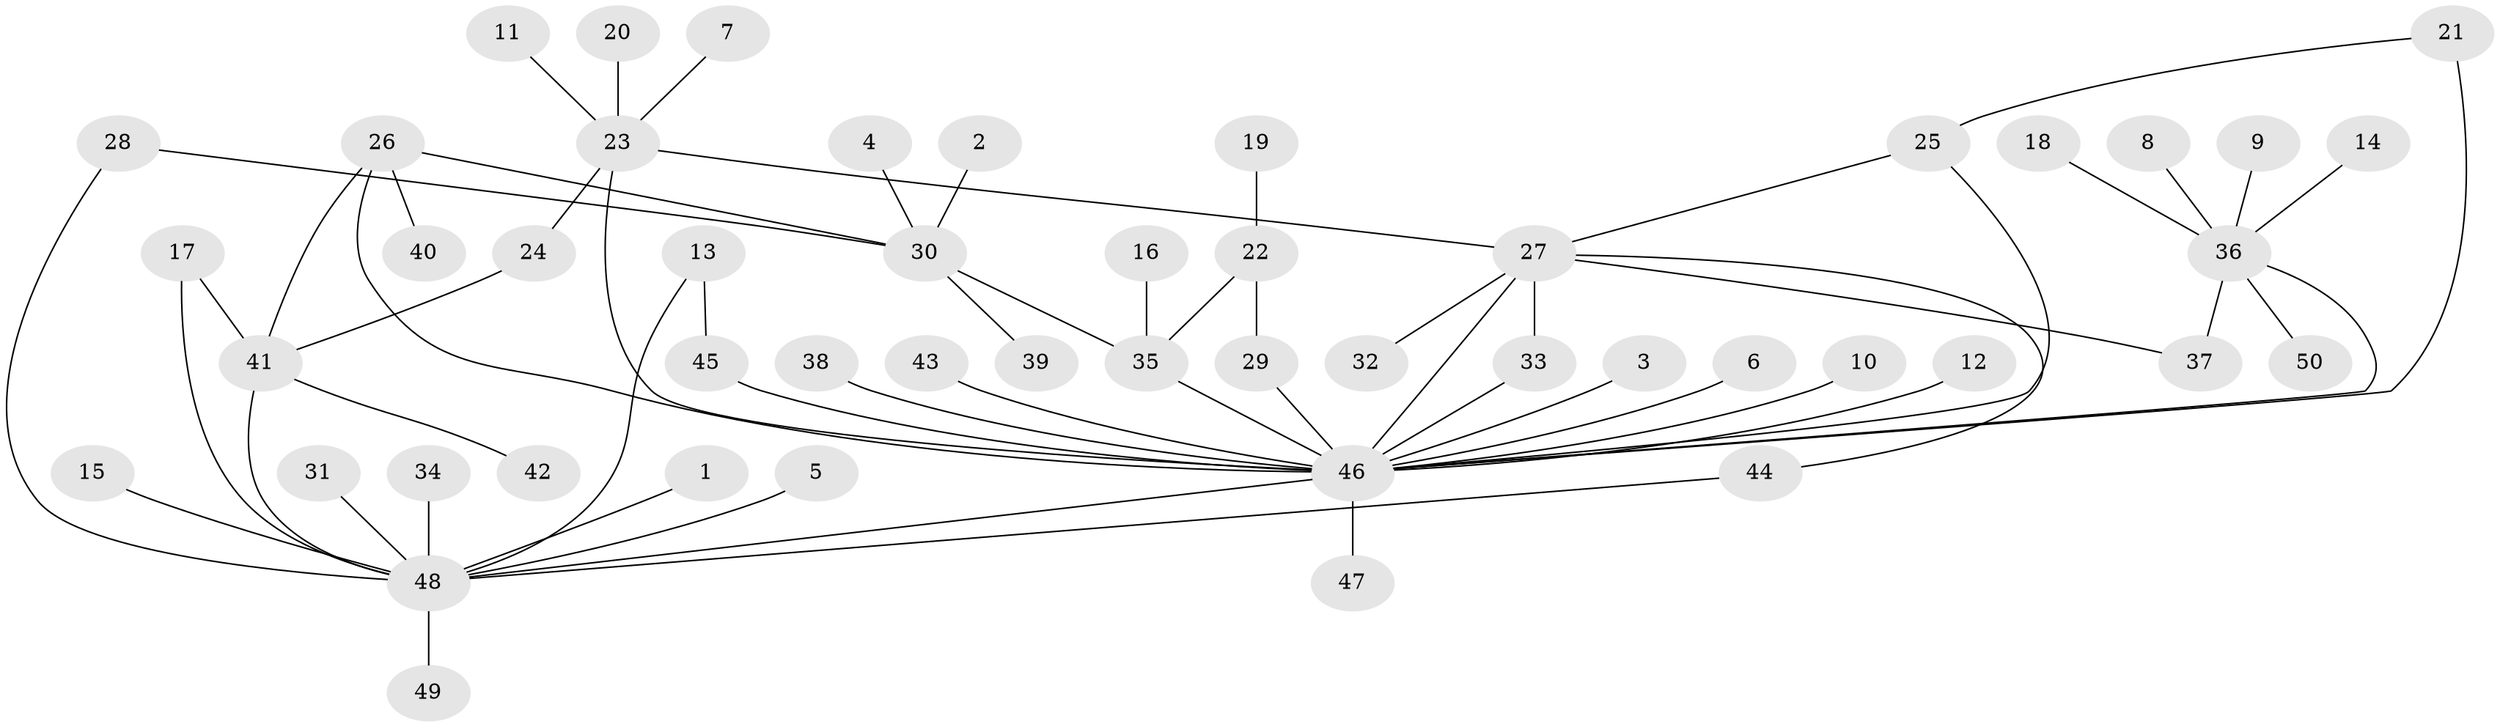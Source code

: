 // original degree distribution, {6: 0.03125, 14: 0.010416666666666666, 18: 0.010416666666666666, 1: 0.5208333333333334, 7: 0.020833333333333332, 2: 0.25, 3: 0.07291666666666667, 9: 0.010416666666666666, 8: 0.010416666666666666, 5: 0.020833333333333332, 4: 0.041666666666666664}
// Generated by graph-tools (version 1.1) at 2025/49/03/09/25 03:49:53]
// undirected, 50 vertices, 62 edges
graph export_dot {
graph [start="1"]
  node [color=gray90,style=filled];
  1;
  2;
  3;
  4;
  5;
  6;
  7;
  8;
  9;
  10;
  11;
  12;
  13;
  14;
  15;
  16;
  17;
  18;
  19;
  20;
  21;
  22;
  23;
  24;
  25;
  26;
  27;
  28;
  29;
  30;
  31;
  32;
  33;
  34;
  35;
  36;
  37;
  38;
  39;
  40;
  41;
  42;
  43;
  44;
  45;
  46;
  47;
  48;
  49;
  50;
  1 -- 48 [weight=1.0];
  2 -- 30 [weight=1.0];
  3 -- 46 [weight=1.0];
  4 -- 30 [weight=1.0];
  5 -- 48 [weight=1.0];
  6 -- 46 [weight=1.0];
  7 -- 23 [weight=1.0];
  8 -- 36 [weight=1.0];
  9 -- 36 [weight=1.0];
  10 -- 46 [weight=1.0];
  11 -- 23 [weight=1.0];
  12 -- 46 [weight=1.0];
  13 -- 45 [weight=1.0];
  13 -- 48 [weight=1.0];
  14 -- 36 [weight=1.0];
  15 -- 48 [weight=1.0];
  16 -- 35 [weight=1.0];
  17 -- 41 [weight=1.0];
  17 -- 48 [weight=1.0];
  18 -- 36 [weight=2.0];
  19 -- 22 [weight=1.0];
  20 -- 23 [weight=1.0];
  21 -- 25 [weight=1.0];
  21 -- 46 [weight=2.0];
  22 -- 29 [weight=1.0];
  22 -- 35 [weight=1.0];
  23 -- 24 [weight=1.0];
  23 -- 27 [weight=1.0];
  23 -- 46 [weight=1.0];
  24 -- 41 [weight=1.0];
  25 -- 27 [weight=1.0];
  25 -- 46 [weight=1.0];
  26 -- 30 [weight=1.0];
  26 -- 40 [weight=1.0];
  26 -- 41 [weight=1.0];
  26 -- 46 [weight=1.0];
  27 -- 32 [weight=1.0];
  27 -- 33 [weight=1.0];
  27 -- 37 [weight=1.0];
  27 -- 44 [weight=1.0];
  27 -- 46 [weight=1.0];
  28 -- 30 [weight=1.0];
  28 -- 48 [weight=1.0];
  29 -- 46 [weight=2.0];
  30 -- 35 [weight=1.0];
  30 -- 39 [weight=1.0];
  31 -- 48 [weight=1.0];
  33 -- 46 [weight=1.0];
  34 -- 48 [weight=1.0];
  35 -- 46 [weight=2.0];
  36 -- 37 [weight=1.0];
  36 -- 46 [weight=1.0];
  36 -- 50 [weight=1.0];
  38 -- 46 [weight=1.0];
  41 -- 42 [weight=1.0];
  41 -- 48 [weight=1.0];
  43 -- 46 [weight=1.0];
  44 -- 48 [weight=1.0];
  45 -- 46 [weight=1.0];
  46 -- 47 [weight=1.0];
  46 -- 48 [weight=1.0];
  48 -- 49 [weight=1.0];
}
